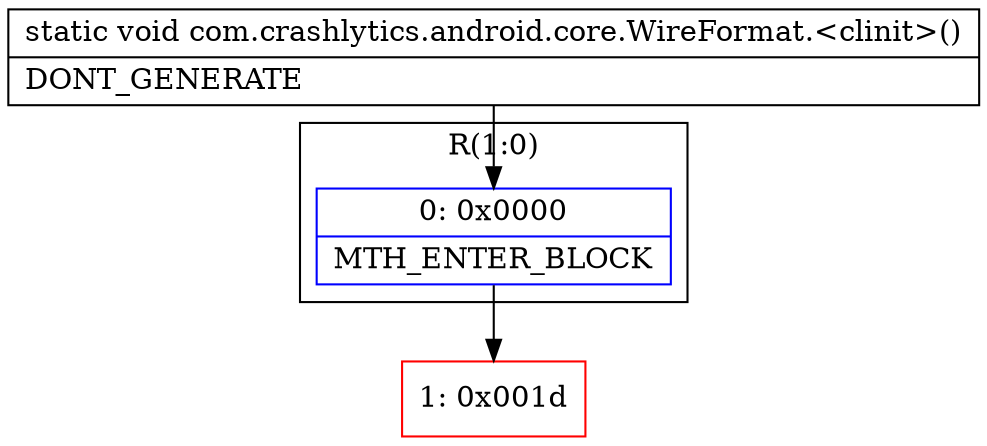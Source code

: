digraph "CFG forcom.crashlytics.android.core.WireFormat.\<clinit\>()V" {
subgraph cluster_Region_1857321214 {
label = "R(1:0)";
node [shape=record,color=blue];
Node_0 [shape=record,label="{0\:\ 0x0000|MTH_ENTER_BLOCK\l}"];
}
Node_1 [shape=record,color=red,label="{1\:\ 0x001d}"];
MethodNode[shape=record,label="{static void com.crashlytics.android.core.WireFormat.\<clinit\>()  | DONT_GENERATE\l}"];
MethodNode -> Node_0;
Node_0 -> Node_1;
}

